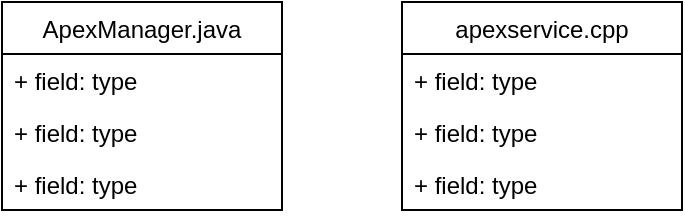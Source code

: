 <mxfile version="11.1.4" type="github"><diagram id="yx99AdmE-hQTZ3z_7Ys3" name="Page-1"><mxGraphModel dx="1357" dy="731" grid="1" gridSize="10" guides="1" tooltips="1" connect="1" arrows="1" fold="1" page="1" pageScale="1" pageWidth="850" pageHeight="1100" math="0" shadow="0"><root><mxCell id="0"/><mxCell id="1" parent="0"/><mxCell id="rSNYMII3WnLfu62_5txH-1" value="ApexManager.java" style="swimlane;fontStyle=0;childLayout=stackLayout;horizontal=1;startSize=26;fillColor=none;horizontalStack=0;resizeParent=1;resizeParentMax=0;resizeLast=0;collapsible=1;marginBottom=0;" parent="1" vertex="1"><mxGeometry x="170" y="316" width="140" height="104" as="geometry"/></mxCell><mxCell id="rSNYMII3WnLfu62_5txH-2" value="+ field: type" style="text;strokeColor=none;fillColor=none;align=left;verticalAlign=top;spacingLeft=4;spacingRight=4;overflow=hidden;rotatable=0;points=[[0,0.5],[1,0.5]];portConstraint=eastwest;" parent="rSNYMII3WnLfu62_5txH-1" vertex="1"><mxGeometry y="26" width="140" height="26" as="geometry"/></mxCell><mxCell id="rSNYMII3WnLfu62_5txH-3" value="+ field: type" style="text;strokeColor=none;fillColor=none;align=left;verticalAlign=top;spacingLeft=4;spacingRight=4;overflow=hidden;rotatable=0;points=[[0,0.5],[1,0.5]];portConstraint=eastwest;" parent="rSNYMII3WnLfu62_5txH-1" vertex="1"><mxGeometry y="52" width="140" height="26" as="geometry"/></mxCell><mxCell id="rSNYMII3WnLfu62_5txH-4" value="+ field: type" style="text;strokeColor=none;fillColor=none;align=left;verticalAlign=top;spacingLeft=4;spacingRight=4;overflow=hidden;rotatable=0;points=[[0,0.5],[1,0.5]];portConstraint=eastwest;" parent="rSNYMII3WnLfu62_5txH-1" vertex="1"><mxGeometry y="78" width="140" height="26" as="geometry"/></mxCell><mxCell id="rSNYMII3WnLfu62_5txH-6" value="apexservice.cpp" style="swimlane;fontStyle=0;childLayout=stackLayout;horizontal=1;startSize=26;fillColor=none;horizontalStack=0;resizeParent=1;resizeParentMax=0;resizeLast=0;collapsible=1;marginBottom=0;" parent="1" vertex="1"><mxGeometry x="370" y="316" width="140" height="104" as="geometry"/></mxCell><mxCell id="rSNYMII3WnLfu62_5txH-7" value="+ field: type" style="text;strokeColor=none;fillColor=none;align=left;verticalAlign=top;spacingLeft=4;spacingRight=4;overflow=hidden;rotatable=0;points=[[0,0.5],[1,0.5]];portConstraint=eastwest;" parent="rSNYMII3WnLfu62_5txH-6" vertex="1"><mxGeometry y="26" width="140" height="26" as="geometry"/></mxCell><mxCell id="rSNYMII3WnLfu62_5txH-8" value="+ field: type" style="text;strokeColor=none;fillColor=none;align=left;verticalAlign=top;spacingLeft=4;spacingRight=4;overflow=hidden;rotatable=0;points=[[0,0.5],[1,0.5]];portConstraint=eastwest;" parent="rSNYMII3WnLfu62_5txH-6" vertex="1"><mxGeometry y="52" width="140" height="26" as="geometry"/></mxCell><mxCell id="rSNYMII3WnLfu62_5txH-9" value="+ field: type" style="text;strokeColor=none;fillColor=none;align=left;verticalAlign=top;spacingLeft=4;spacingRight=4;overflow=hidden;rotatable=0;points=[[0,0.5],[1,0.5]];portConstraint=eastwest;" parent="rSNYMII3WnLfu62_5txH-6" vertex="1"><mxGeometry y="78" width="140" height="26" as="geometry"/></mxCell></root></mxGraphModel></diagram><diagram id="t3T7H5DUgIuQAjPn82lq" name="install"><mxGraphModel dx="1357" dy="731" grid="1" gridSize="10" guides="1" tooltips="1" connect="1" arrows="1" fold="1" page="1" pageScale="1" pageWidth="850" pageHeight="1100" math="0" shadow="0"><root><mxCell id="iWsGTwczTgpT6JiFnx6u-0"/><mxCell id="iWsGTwczTgpT6JiFnx6u-1" parent="iWsGTwczTgpT6JiFnx6u-0"/><mxCell id="iWsGTwczTgpT6JiFnx6u-2" value="PackageManagerService.java" style="shape=umlLifeline;perimeter=lifelinePerimeter;whiteSpace=wrap;html=1;container=1;collapsible=0;recursiveResize=0;outlineConnect=0;" parent="iWsGTwczTgpT6JiFnx6u-1" vertex="1"><mxGeometry x="70" y="130" width="190" height="580" as="geometry"/></mxCell><mxCell id="iWsGTwczTgpT6JiFnx6u-4" value="" style="html=1;points=[];perimeter=orthogonalPerimeter;" parent="iWsGTwczTgpT6JiFnx6u-2" vertex="1"><mxGeometry x="90" y="90" width="10" height="40" as="geometry"/></mxCell><mxCell id="iWsGTwczTgpT6JiFnx6u-5" value="&lt;pre style=&quot;background-color: rgb(43 , 43 , 43)&quot;&gt;&lt;font face=&quot;dejavu sans mono&quot;&gt;&lt;font color=&quot;#a9b7c6&quot;&gt;&lt;span style=&quot;font-size: 9.1pt&quot;&gt;&lt;br&gt;&lt;/span&gt;&lt;/font&gt;&lt;/font&gt;&lt;/pre&gt;" style="html=1;verticalAlign=bottom;startArrow=oval;endArrow=block;startSize=8;" parent="iWsGTwczTgpT6JiFnx6u-2" target="iWsGTwczTgpT6JiFnx6u-4" edge="1"><mxGeometry relative="1" as="geometry"><mxPoint x="-20" y="90" as="sourcePoint"/></mxGeometry></mxCell><mxCell id="iWsGTwczTgpT6JiFnx6u-6" value="onShellCommand" style="text;html=1;resizable=0;points=[];align=center;verticalAlign=middle;labelBackgroundColor=#ffffff;" parent="iWsGTwczTgpT6JiFnx6u-5" vertex="1" connectable="0"><mxGeometry x="-0.422" y="-2" relative="1" as="geometry"><mxPoint x="18" y="-12" as="offset"/></mxGeometry></mxCell><mxCell id="iWsGTwczTgpT6JiFnx6u-7" value="ShellCommand.java" style="shape=umlLifeline;perimeter=lifelinePerimeter;whiteSpace=wrap;html=1;container=1;collapsible=0;recursiveResize=0;outlineConnect=0;" parent="iWsGTwczTgpT6JiFnx6u-1" vertex="1"><mxGeometry x="300" y="130" width="150" height="580" as="geometry"/></mxCell><mxCell id="iWsGTwczTgpT6JiFnx6u-8" value="" style="html=1;points=[];perimeter=orthogonalPerimeter;" parent="iWsGTwczTgpT6JiFnx6u-7" vertex="1"><mxGeometry x="70" y="90" width="10" height="40" as="geometry"/></mxCell><mxCell id="iWsGTwczTgpT6JiFnx6u-11" style="edgeStyle=orthogonalEdgeStyle;rounded=0;orthogonalLoop=1;jettySize=auto;html=1;entryX=0;entryY=0.5;entryDx=0;entryDy=0;entryPerimeter=0;" parent="iWsGTwczTgpT6JiFnx6u-1" source="iWsGTwczTgpT6JiFnx6u-4" target="iWsGTwczTgpT6JiFnx6u-8" edge="1"><mxGeometry relative="1" as="geometry"/></mxCell><mxCell id="iWsGTwczTgpT6JiFnx6u-12" value="onCommand" style="text;html=1;resizable=0;points=[];align=center;verticalAlign=middle;labelBackgroundColor=#ffffff;" parent="iWsGTwczTgpT6JiFnx6u-11" vertex="1" connectable="0"><mxGeometry x="0.2" y="1" relative="1" as="geometry"><mxPoint x="-22" y="1" as="offset"/></mxGeometry></mxCell><mxCell id="iWsGTwczTgpT6JiFnx6u-13" value="PackageManagerShellCommand.java" style="shape=umlLifeline;perimeter=lifelinePerimeter;whiteSpace=wrap;html=1;container=1;collapsible=0;recursiveResize=0;outlineConnect=0;" parent="iWsGTwczTgpT6JiFnx6u-1" vertex="1"><mxGeometry x="490" y="130" width="210" height="580" as="geometry"/></mxCell><mxCell id="iWsGTwczTgpT6JiFnx6u-14" value="" style="html=1;points=[];perimeter=orthogonalPerimeter;" parent="iWsGTwczTgpT6JiFnx6u-13" vertex="1"><mxGeometry x="100" y="90" width="10" height="140" as="geometry"/></mxCell><mxCell id="iWsGTwczTgpT6JiFnx6u-19" value="" style="html=1;points=[];perimeter=orthogonalPerimeter;" parent="iWsGTwczTgpT6JiFnx6u-13" vertex="1"><mxGeometry x="105" y="130" width="10" height="40" as="geometry"/></mxCell><mxCell id="iWsGTwczTgpT6JiFnx6u-20" value="doCreateSession" style="edgeStyle=orthogonalEdgeStyle;html=1;align=left;spacingLeft=2;endArrow=block;rounded=0;entryX=1;entryY=0;" parent="iWsGTwczTgpT6JiFnx6u-13" target="iWsGTwczTgpT6JiFnx6u-19" edge="1"><mxGeometry relative="1" as="geometry"><mxPoint x="110" y="110" as="sourcePoint"/><Array as="points"><mxPoint x="135" y="110"/></Array></mxGeometry></mxCell><mxCell id="iWsGTwczTgpT6JiFnx6u-15" style="edgeStyle=orthogonalEdgeStyle;rounded=0;orthogonalLoop=1;jettySize=auto;html=1;entryX=-0.4;entryY=0.143;entryDx=0;entryDy=0;entryPerimeter=0;" parent="iWsGTwczTgpT6JiFnx6u-1" source="iWsGTwczTgpT6JiFnx6u-8" target="iWsGTwczTgpT6JiFnx6u-14" edge="1"><mxGeometry relative="1" as="geometry"/></mxCell><mxCell id="iWsGTwczTgpT6JiFnx6u-16" value="runInstall" style="text;html=1;resizable=0;points=[];align=center;verticalAlign=middle;labelBackgroundColor=#ffffff;" parent="iWsGTwczTgpT6JiFnx6u-15" vertex="1" connectable="0"><mxGeometry x="0.295" y="3" relative="1" as="geometry"><mxPoint x="-23" y="3" as="offset"/></mxGeometry></mxCell><mxCell id="iWsGTwczTgpT6JiFnx6u-21" value="PackageInstallerService.java" style="shape=umlLifeline;perimeter=lifelinePerimeter;whiteSpace=wrap;html=1;container=1;collapsible=0;recursiveResize=0;outlineConnect=0;" parent="iWsGTwczTgpT6JiFnx6u-1" vertex="1"><mxGeometry x="745" y="130" width="175" height="580" as="geometry"/></mxCell><mxCell id="iWsGTwczTgpT6JiFnx6u-27" value="" style="html=1;points=[];perimeter=orthogonalPerimeter;" parent="iWsGTwczTgpT6JiFnx6u-21" vertex="1"><mxGeometry x="83" y="130" width="10" height="180" as="geometry"/></mxCell><mxCell id="iWsGTwczTgpT6JiFnx6u-30" value="" style="html=1;points=[];perimeter=orthogonalPerimeter;" parent="iWsGTwczTgpT6JiFnx6u-21" vertex="1"><mxGeometry x="88" y="160" width="10" height="40" as="geometry"/></mxCell><mxCell id="iWsGTwczTgpT6JiFnx6u-31" value="createSessionInternal" style="edgeStyle=orthogonalEdgeStyle;html=1;align=left;spacingLeft=2;endArrow=block;rounded=0;entryX=1;entryY=0;" parent="iWsGTwczTgpT6JiFnx6u-21" target="iWsGTwczTgpT6JiFnx6u-30" edge="1"><mxGeometry relative="1" as="geometry"><mxPoint x="93" y="140" as="sourcePoint"/><Array as="points"><mxPoint x="118" y="140"/></Array></mxGeometry></mxCell><mxCell id="iWsGTwczTgpT6JiFnx6u-28" value="" style="edgeStyle=orthogonalEdgeStyle;rounded=0;orthogonalLoop=1;jettySize=auto;html=1;entryX=-0.2;entryY=0.111;entryDx=0;entryDy=0;entryPerimeter=0;" parent="iWsGTwczTgpT6JiFnx6u-1" source="iWsGTwczTgpT6JiFnx6u-19" target="iWsGTwczTgpT6JiFnx6u-27" edge="1"><mxGeometry relative="1" as="geometry"><mxPoint x="820" y="280" as="targetPoint"/></mxGeometry></mxCell><mxCell id="iWsGTwczTgpT6JiFnx6u-29" value="createSession" style="text;html=1;resizable=0;points=[];align=center;verticalAlign=middle;labelBackgroundColor=#ffffff;" parent="iWsGTwczTgpT6JiFnx6u-28" vertex="1" connectable="0"><mxGeometry x="0.151" y="3" relative="1" as="geometry"><mxPoint x="-23" y="3" as="offset"/></mxGeometry></mxCell><mxCell id="iWsGTwczTgpT6JiFnx6u-36" value="getPackageInfoForApexName" style="text;html=1;" parent="iWsGTwczTgpT6JiFnx6u-1" vertex="1"><mxGeometry x="290" y="830" width="190" height="30" as="geometry"/></mxCell><mxCell id="iWsGTwczTgpT6JiFnx6u-37" value="validateApexSignature" style="text;html=1;" parent="iWsGTwczTgpT6JiFnx6u-1" vertex="1"><mxGeometry x="10" y="170" width="150" height="30" as="geometry"/></mxCell><mxCell id="iWsGTwczTgpT6JiFnx6u-38" value="validateApexSignature" style="text;html=1;" parent="iWsGTwczTgpT6JiFnx6u-1" vertex="1"><mxGeometry x="400" y="800" width="150" height="30" as="geometry"/></mxCell></root></mxGraphModel></diagram><diagram id="gj5NzMM-8mWNr53ZV2Tk" name="log"><mxGraphModel dx="2207" dy="731" grid="1" gridSize="10" guides="1" tooltips="1" connect="1" arrows="1" fold="1" page="1" pageScale="1" pageWidth="850" pageHeight="1100" math="0" shadow="0"><root><mxCell id="xsGGXH72-pvrwiax-WZY-0"/><mxCell id="xsGGXH72-pvrwiax-WZY-1" parent="xsGGXH72-pvrwiax-WZY-0"/><mxCell id="xsGGXH72-pvrwiax-WZY-2" value="&lt;div&gt;成功&lt;/div&gt;&lt;div&gt;&lt;br&gt;&lt;/div&gt;&lt;div&gt;08-01 08:37:29.403&amp;nbsp; &amp;nbsp;645&amp;nbsp; &amp;nbsp;645 D apexd&amp;nbsp; &amp;nbsp;: submitStagedSession() received by ApexService, session id 331947836&lt;/div&gt;&lt;div&gt;08-01 08:37:29.404&amp;nbsp; &amp;nbsp;645&amp;nbsp; &amp;nbsp;645 D apexd&amp;nbsp; &amp;nbsp;: Deleting /data/apex/sessions/333925955&lt;/div&gt;&lt;div&gt;08-01 08:37:29.405&amp;nbsp; &amp;nbsp;645&amp;nbsp; &amp;nbsp;645 D apexd&amp;nbsp; &amp;nbsp;: Deleted 1 sessions&lt;/div&gt;&lt;div&gt;08-01 08:37:29.405&amp;nbsp; &amp;nbsp;645&amp;nbsp; &amp;nbsp;645 D apexd&amp;nbsp; &amp;nbsp;: Initializing&amp;nbsp; backup of /data/apex/active&lt;/div&gt;&lt;div&gt;08-01 08:37:29.406&amp;nbsp; &amp;nbsp;645&amp;nbsp; &amp;nbsp;645 I apexd&amp;nbsp; &amp;nbsp;: Scanning /data/app-staging/session_331947836 looking for packages to be validated&lt;/div&gt;&lt;div&gt;08-01 08:37:29.406&amp;nbsp; &amp;nbsp;645&amp;nbsp; &amp;nbsp;645 D apexd&amp;nbsp; &amp;nbsp;: verifyPackages() for /data/app-staging/session_331947836/base.apex&lt;/div&gt;&lt;div&gt;08-01 08:37:29.407&amp;nbsp; &amp;nbsp;645&amp;nbsp; &amp;nbsp;645 V apexd&amp;nbsp; &amp;nbsp;: Found bundled key in package /data/app-staging/session_331947836/base.apex&lt;/div&gt;&lt;div&gt;08-01 08:37:29.407&amp;nbsp; &amp;nbsp;645&amp;nbsp; &amp;nbsp;645 V apexd&amp;nbsp; &amp;nbsp;: AVB footer verification successful.&lt;/div&gt;&lt;div&gt;08-01 08:37:29.413&amp;nbsp; &amp;nbsp;645&amp;nbsp; &amp;nbsp;645 V apexd&amp;nbsp; &amp;nbsp;: /data/app-staging/session_331947836/base.apex: public key matches.&lt;/div&gt;&lt;div&gt;08-01 08:37:29.413&amp;nbsp; &amp;nbsp;645&amp;nbsp; &amp;nbsp;645 V apexd&amp;nbsp; &amp;nbsp;: AVB footer verification successful.&lt;/div&gt;&lt;div&gt;08-01 08:37:29.420&amp;nbsp; &amp;nbsp;645&amp;nbsp; &amp;nbsp;645 V apexd&amp;nbsp; &amp;nbsp;: /data/app-staging/session_331947836/base.apex: public key matches.&lt;/div&gt;&lt;div&gt;08-01 08:37:29.420&amp;nbsp; &amp;nbsp;645&amp;nbsp; &amp;nbsp;645 D apexd&amp;nbsp; &amp;nbsp;: Temp mounting com.android.conscrypt@633300000 to /apex/com.android.conscrypt@633300000.tmp&lt;/div&gt;&lt;div&gt;08-01 08:37:29.420&amp;nbsp; &amp;nbsp;645&amp;nbsp; &amp;nbsp;645 V apexd&amp;nbsp; &amp;nbsp;: Creating mount point: /apex/com.android.conscrypt@633300000.tmp&lt;/div&gt;&lt;div&gt;08-01 08:37:29.566&amp;nbsp; &amp;nbsp;645&amp;nbsp; &amp;nbsp;645 V apexd&amp;nbsp; &amp;nbsp;: Loopback device created: /dev/block/loop8&lt;/div&gt;&lt;div&gt;08-01 08:37:29.566&amp;nbsp; &amp;nbsp;645&amp;nbsp; &amp;nbsp;645 V apexd&amp;nbsp; &amp;nbsp;: AVB footer verification successful.&lt;/div&gt;&lt;div&gt;08-01 08:37:29.569&amp;nbsp; &amp;nbsp;645&amp;nbsp; &amp;nbsp;645 V apexd&amp;nbsp; &amp;nbsp;: /data/app-staging/session_331947836/base.apex: public key matches.&lt;/div&gt;&lt;div&gt;08-01 08:37:29.582&amp;nbsp; &amp;nbsp;645&amp;nbsp; &amp;nbsp;645 D apexd&amp;nbsp; &amp;nbsp;: Waiting for /dev/block/dm-0 to be created&lt;/div&gt;&lt;div&gt;08-01 08:37:29.623&amp;nbsp; &amp;nbsp;645&amp;nbsp; &amp;nbsp;645 I apexd&amp;nbsp; &amp;nbsp;: Successfully mounted package /data/app-staging/session_331947836/base.apex on /apex/com.android.conscrypt@633300000.tmp&lt;/div&gt;&lt;div&gt;08-01 08:37:29.625&amp;nbsp; &amp;nbsp;645&amp;nbsp; &amp;nbsp;645 D apexd&amp;nbsp; &amp;nbsp;: Unmounting /apex/com.android.conscrypt@633300000.tmp&lt;/div&gt;&lt;div&gt;08-01 08:37:29.678&amp;nbsp; &amp;nbsp;645&amp;nbsp; &amp;nbsp;645 D apexd&amp;nbsp; &amp;nbsp;: Waiting for /dev/block/dm-0 to be&amp;nbsp; deleted&lt;/div&gt;&lt;div&gt;08-01 08:37:29.879&amp;nbsp; &amp;nbsp;645&amp;nbsp; &amp;nbsp;645 V apexd&amp;nbsp; &amp;nbsp;: Freeing loop device /dev/block/loop8for unmount.&lt;/div&gt;&lt;div&gt;08-01 08:38:15.789&amp;nbsp; 6573&amp;nbsp; 6573 W ls&amp;nbsp; &amp;nbsp; &amp;nbsp; : type=1400 audit(0.0:707): avc: denied { read } for name=&quot;/&quot; dev=&quot;tmpfs&quot; ino=20496 scontext=u:r:shell:s0 tcontext=u:object_r:apex_mnt_dir:s0 tclass=dir permissive=0&lt;/div&gt;&lt;div&gt;&lt;br&gt;&lt;/div&gt;" style="html=1;align=left;" parent="xsGGXH72-pvrwiax-WZY-1" vertex="1"><mxGeometry x="-20" y="300" width="740" height="370" as="geometry"/></mxCell><mxCell id="xsGGXH72-pvrwiax-WZY-3" value="&lt;div&gt;失败&lt;/div&gt;&lt;div&gt;&lt;br&gt;&lt;/div&gt;&lt;div&gt;&lt;div&gt;08-01 08:36:08.812&amp;nbsp; &amp;nbsp;645&amp;nbsp; &amp;nbsp;645 D apexd&amp;nbsp; &amp;nbsp;: submitStagedSession() received by ApexService, session id 333925955&lt;/div&gt;&lt;div&gt;08-01 08:36:08.812&amp;nbsp; &amp;nbsp;645&amp;nbsp; &amp;nbsp;645 D apexd&amp;nbsp; &amp;nbsp;: Deleting /data/apex/sessions/1291046306&lt;/div&gt;&lt;div&gt;08-01 08:36:08.812&amp;nbsp; &amp;nbsp;645&amp;nbsp; &amp;nbsp;645 D apexd&amp;nbsp; &amp;nbsp;: Deleted 1 sessions&lt;/div&gt;&lt;div&gt;08-01 08:36:08.813&amp;nbsp; &amp;nbsp;645&amp;nbsp; &amp;nbsp;645 D apexd&amp;nbsp; &amp;nbsp;: Initializing&amp;nbsp; backup of /data/apex/active&lt;/div&gt;&lt;div&gt;08-01 08:36:08.813&amp;nbsp; &amp;nbsp;645&amp;nbsp; &amp;nbsp;645 I apexd&amp;nbsp; &amp;nbsp;: Scanning /data/app-staging/session_333925955 looking for packages to be validated&lt;/div&gt;&lt;div&gt;08-01 08:36:08.813&amp;nbsp; &amp;nbsp;645&amp;nbsp; &amp;nbsp;645 D apexd&amp;nbsp; &amp;nbsp;: verifyPackages() for /data/app-staging/session_333925955/base.apex&lt;/div&gt;&lt;div&gt;08-01 08:36:08.814&amp;nbsp; &amp;nbsp;645&amp;nbsp; &amp;nbsp;645 V apexd&amp;nbsp; &amp;nbsp;: Found bundled key in package /data/app-staging/session_333925955/base.apex&lt;/div&gt;&lt;div&gt;08-01 08:36:08.815&amp;nbsp; &amp;nbsp;645&amp;nbsp; &amp;nbsp;645 V apexd&amp;nbsp; &amp;nbsp;: AVB footer verification successful.&lt;/div&gt;&lt;div&gt;08-01 08:36:08.830&amp;nbsp; &amp;nbsp;645&amp;nbsp; &amp;nbsp;645 V apexd&amp;nbsp; &amp;nbsp;: /data/app-staging/session_333925955/base.apex: public key matches.&lt;/div&gt;&lt;div&gt;08-01 08:36:08.830&amp;nbsp; &amp;nbsp;645&amp;nbsp; &amp;nbsp;645 V apexd&amp;nbsp; &amp;nbsp;: AVB footer verification successful.&lt;/div&gt;&lt;div&gt;08-01 08:36:08.837&amp;nbsp; &amp;nbsp;645&amp;nbsp; &amp;nbsp;645 V apexd&amp;nbsp; &amp;nbsp;: /data/app-staging/session_333925955/base.apex: public key matches.&lt;/div&gt;&lt;div&gt;08-01 08:36:08.838&amp;nbsp; &amp;nbsp;645&amp;nbsp; &amp;nbsp;645 D apexd&amp;nbsp; &amp;nbsp;: Temp mounting com.android.conscrypt@633300000 to /apex/com.android.conscrypt@633300000.tmp&lt;/div&gt;&lt;div&gt;08-01 08:36:08.838&amp;nbsp; &amp;nbsp;645&amp;nbsp; &amp;nbsp;645 V apexd&amp;nbsp; &amp;nbsp;: Creating mount point: /apex/com.android.conscrypt@633300000.tmp&lt;/div&gt;&lt;div&gt;08-01 08:36:09.017&amp;nbsp; &amp;nbsp;645&amp;nbsp; &amp;nbsp;645 V apexd&amp;nbsp; &amp;nbsp;: Loopback device created: /dev/block/loop8&lt;/div&gt;&lt;div&gt;08-01 08:36:09.017&amp;nbsp; &amp;nbsp;645&amp;nbsp; &amp;nbsp;645 V apexd&amp;nbsp; &amp;nbsp;: AVB footer verification successful.&lt;/div&gt;&lt;div&gt;08-01 08:36:09.035&amp;nbsp; &amp;nbsp;645&amp;nbsp; &amp;nbsp;645 V apexd&amp;nbsp; &amp;nbsp;: /data/app-staging/session_333925955/base.apex: public key matches.&lt;/div&gt;&lt;div&gt;08-01 08:36:09.049&amp;nbsp; &amp;nbsp;645&amp;nbsp; &amp;nbsp;645 D apexd&amp;nbsp; &amp;nbsp;: Waiting for /dev/block/dm-0 to be created&lt;/div&gt;&lt;div&gt;08-01 08:36:09.148&amp;nbsp; &amp;nbsp;645&amp;nbsp; &amp;nbsp;645 I apexd&amp;nbsp; &amp;nbsp;: Successfully mounted package /data/app-staging/session_333925955/base.apex on /apex/com.android.conscrypt@633300000.tmp&lt;/div&gt;&lt;div&gt;08-01 08:36:09.150&amp;nbsp; &amp;nbsp;645&amp;nbsp; &amp;nbsp;645 D apexd&amp;nbsp; &amp;nbsp;: Unmounting /apex/com.android.conscrypt@633300000.tmp&lt;/div&gt;&lt;div&gt;08-01 08:36:09.218&amp;nbsp; &amp;nbsp;645&amp;nbsp; &amp;nbsp;645 D apexd&amp;nbsp; &amp;nbsp;: Waiting for /dev/block/dm-0 to be&amp;nbsp; deleted&lt;/div&gt;&lt;div&gt;08-01 08:36:09.369&amp;nbsp; &amp;nbsp;645&amp;nbsp; &amp;nbsp;645 V apexd&amp;nbsp; &amp;nbsp;: Freeing loop device /dev/block/loop8for unmount.&lt;/div&gt;&lt;div&gt;08-01 08:36:40.918&amp;nbsp; 1516&amp;nbsp; 1609 E StagingManager: Attempted to install a new apex com.android.conscrypt. Rejecting&lt;/div&gt;&lt;div&gt;08-01 08:36:40.919&amp;nbsp; 1516&amp;nbsp; 1609 D PackageInstallerSession: Marking session 333925955 as failed: APK-container signature verification failed for package com.android.conscrypt. Signature of file /data/app-staging/session_333925955/base.apex does not match the signature of&amp;nbsp; the package already installed.&lt;/div&gt;&lt;/div&gt;&lt;div&gt;&lt;br&gt;&lt;/div&gt;" style="html=1;align=left;" parent="xsGGXH72-pvrwiax-WZY-1" vertex="1"><mxGeometry x="-20" y="710" width="740" height="370" as="geometry"/></mxCell></root></mxGraphModel></diagram><diagram id="D-2W-utmfM9Q0OrOsp3h" name="APEXD"><mxGraphModel dx="1357" dy="1831" grid="1" gridSize="10" guides="1" tooltips="1" connect="1" arrows="1" fold="1" page="1" pageScale="1" pageWidth="850" pageHeight="1100" math="0" shadow="0"><root><mxCell id="M0-g4qf6XbiwpXcv9csd-0"/><mxCell id="M0-g4qf6XbiwpXcv9csd-1" parent="M0-g4qf6XbiwpXcv9csd-0"/><mxCell id="M0-g4qf6XbiwpXcv9csd-2" value="AddMountedApex" style="text;html=1;" parent="M0-g4qf6XbiwpXcv9csd-1" vertex="1"><mxGeometry x="490" y="290" width="120" height="30" as="geometry"/></mxCell><mxCell id="M0-g4qf6XbiwpXcv9csd-3" value="MountPackage" style="text;html=1;" parent="M0-g4qf6XbiwpXcv9csd-1" vertex="1"><mxGeometry x="490" y="230" width="110" height="30" as="geometry"/></mxCell><mxCell id="M0-g4qf6XbiwpXcv9csd-4" value="activatePackageImpl" style="text;html=1;" parent="M0-g4qf6XbiwpXcv9csd-1" vertex="1"><mxGeometry x="490" y="170" width="140" height="30" as="geometry"/></mxCell><mxCell id="M0-g4qf6XbiwpXcv9csd-5" value="scanPackagesDirAndActivate" style="text;html=1;" parent="M0-g4qf6XbiwpXcv9csd-1" vertex="1"><mxGeometry x="490" y="110" width="180" height="30" as="geometry"/></mxCell><mxCell id="M0-g4qf6XbiwpXcv9csd-6" value="onStart" style="text;html=1;" parent="M0-g4qf6XbiwpXcv9csd-1" vertex="1"><mxGeometry x="490" y="60" width="60" height="30" as="geometry"/></mxCell><mxCell id="M0-g4qf6XbiwpXcv9csd-7" value="main" style="text;html=1;" parent="M0-g4qf6XbiwpXcv9csd-1" vertex="1"><mxGeometry x="490" y="-15" width="50" height="30" as="geometry"/></mxCell><mxCell id="M0-g4qf6XbiwpXcv9csd-9" value="getFactoryPackages&lt;br&gt;&lt;br&gt;/system/apex" style="text;html=1;" parent="M0-g4qf6XbiwpXcv9csd-1" vertex="1"><mxGeometry x="140" y="510" width="130" height="30" as="geometry"/></mxCell><mxCell id="M0-g4qf6XbiwpXcv9csd-10" value="getActivePackage&lt;br&gt;&lt;br&gt;mount出来的" style="text;html=1;" parent="M0-g4qf6XbiwpXcv9csd-1" vertex="1"><mxGeometry x="330" y="510" width="120" height="30" as="geometry"/></mxCell><mxCell id="M0-g4qf6XbiwpXcv9csd-11" value="SetLatest" style="text;html=1;" parent="M0-g4qf6XbiwpXcv9csd-1" vertex="1"><mxGeometry x="740" y="580" width="80" height="30" as="geometry"/></mxCell><mxCell id="M0-g4qf6XbiwpXcv9csd-13" value="active设置" style="text;html=1;" parent="M0-g4qf6XbiwpXcv9csd-1" vertex="1"><mxGeometry x="710" y="520" width="60" height="30" as="geometry"/></mxCell><mxCell id="9C0huYD_zqpNvuivera--0" value="DeleteBackup" style="text;html=1;" vertex="1" parent="M0-g4qf6XbiwpXcv9csd-1"><mxGeometry x="50" y="260" width="100" height="30" as="geometry"/></mxCell><mxCell id="9C0huYD_zqpNvuivera--1" value="DoRollback" style="text;html=1;" vertex="1" parent="M0-g4qf6XbiwpXcv9csd-1"><mxGeometry x="50" y="360" width="90" height="30" as="geometry"/></mxCell><mxCell id="9C0huYD_zqpNvuivera--2" value="ResumeRollback" style="text;html=1;" vertex="1" parent="M0-g4qf6XbiwpXcv9csd-1"><mxGeometry x="50" y="410" width="120" height="30" as="geometry"/></mxCell></root></mxGraphModel></diagram></mxfile>